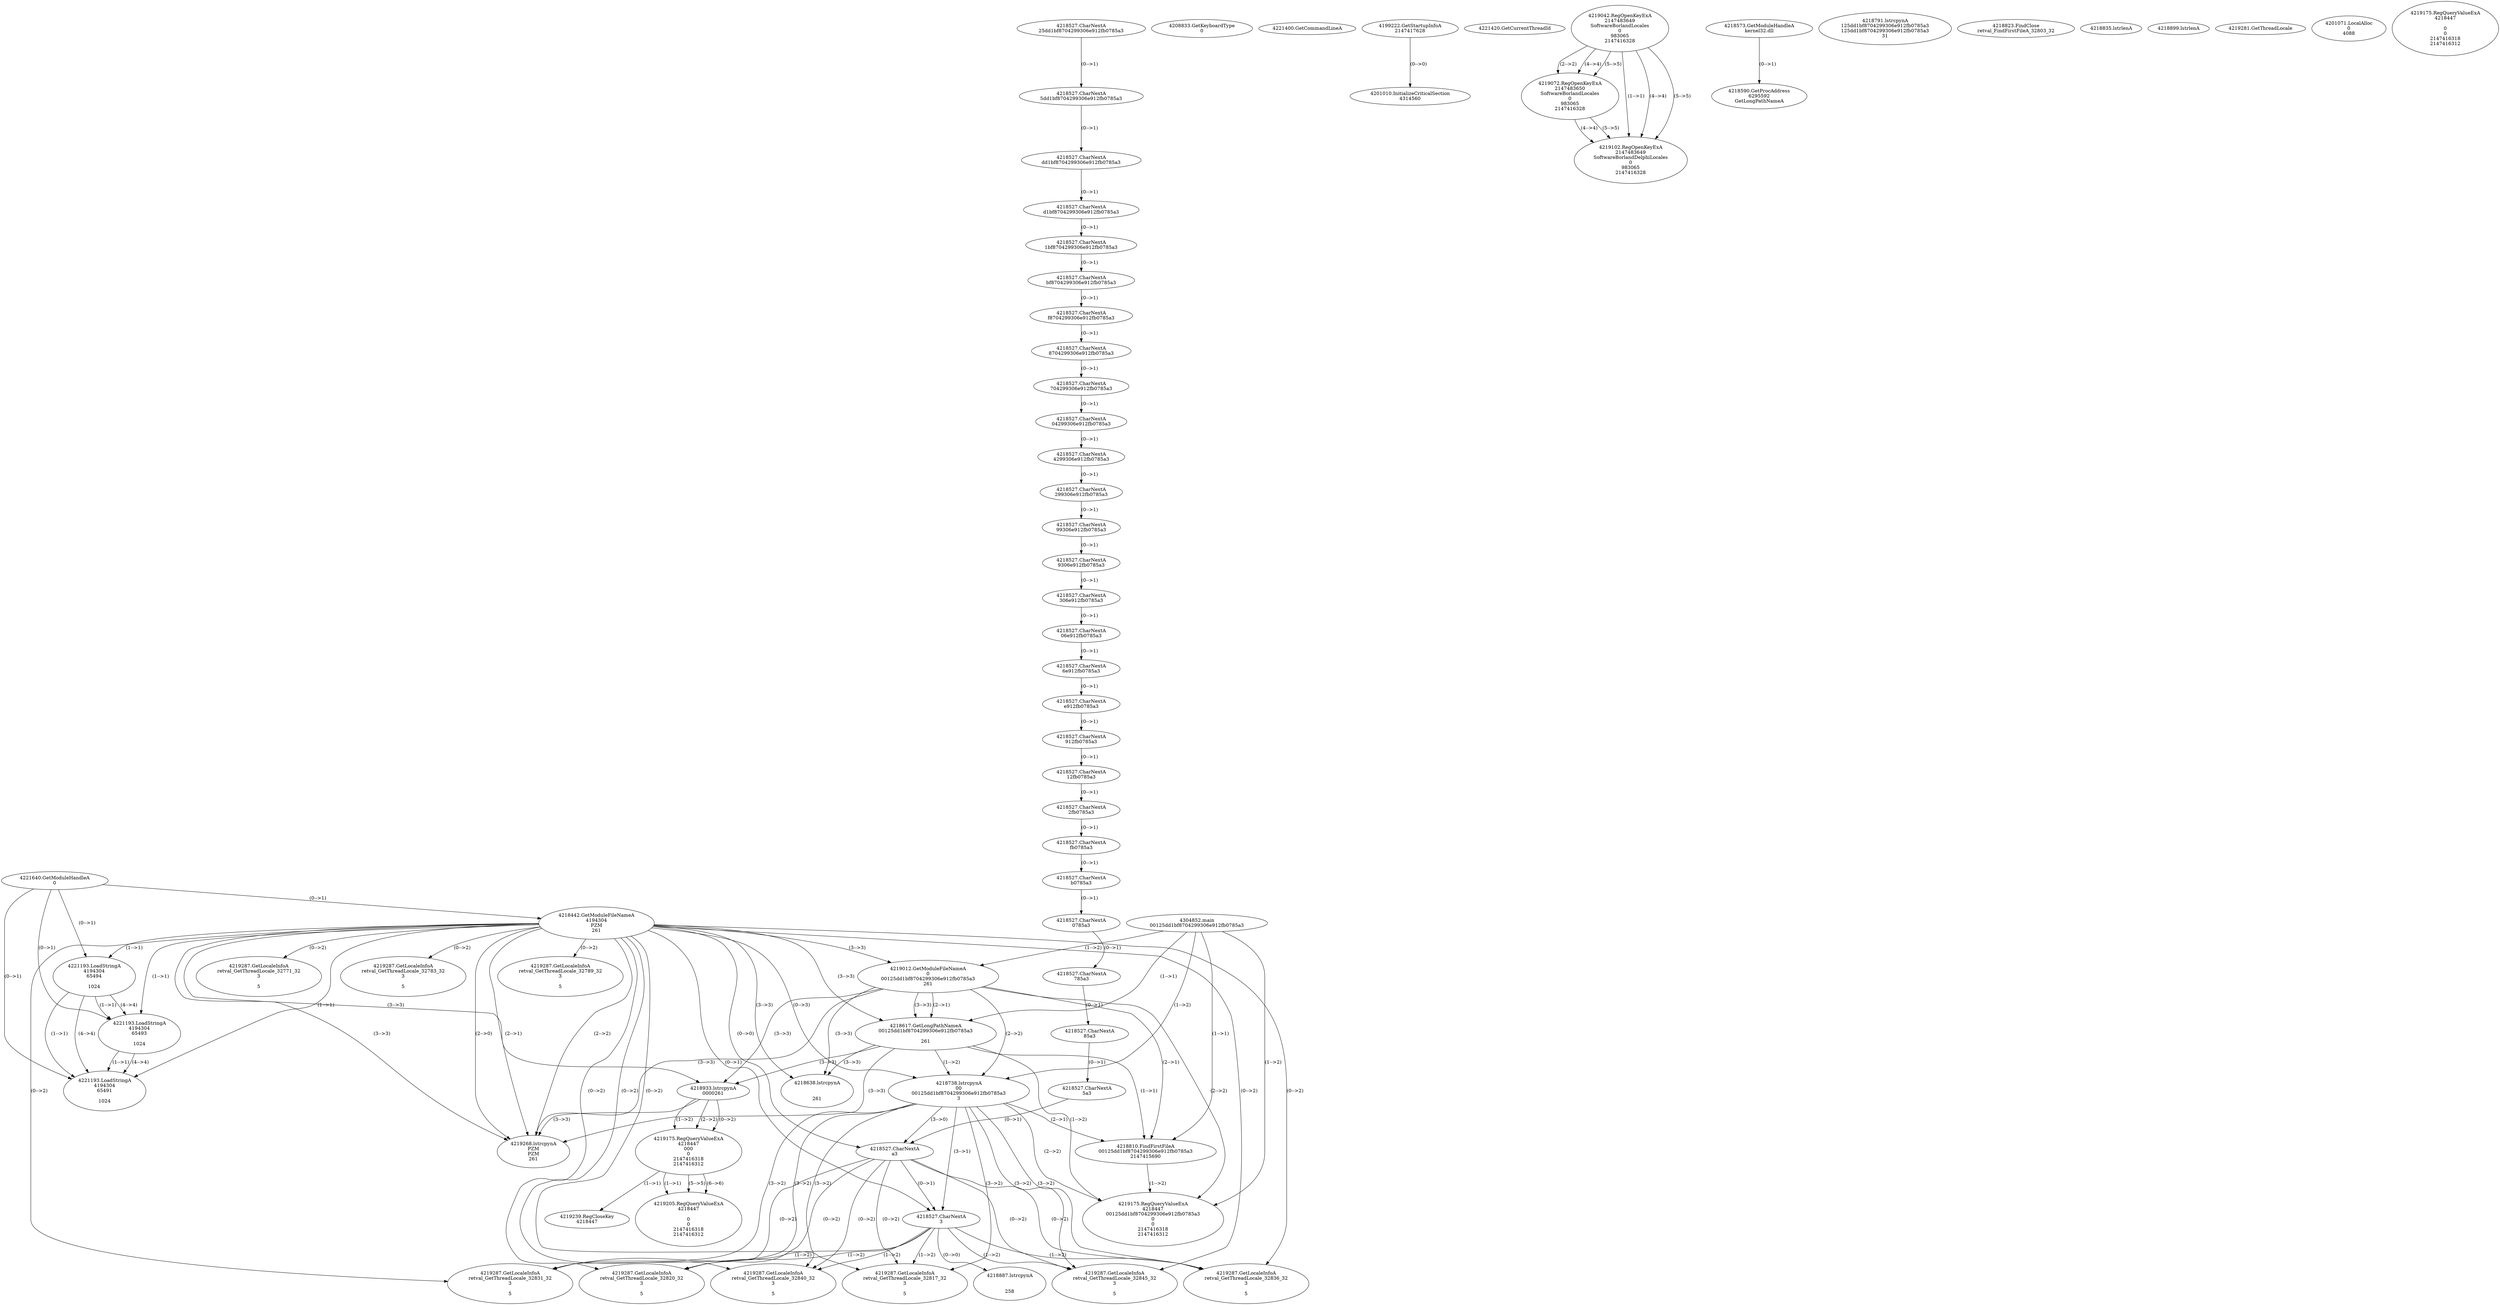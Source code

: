 // Global SCDG with merge call
digraph {
	0 [label="4304852.main
00125dd1bf8704299306e912fb0785a3"]
	1 [label="4221640.GetModuleHandleA
0"]
	2 [label="4208833.GetKeyboardType
0"]
	3 [label="4221400.GetCommandLineA
"]
	4 [label="4199222.GetStartupInfoA
2147417628"]
	5 [label="4221420.GetCurrentThreadId
"]
	6 [label="4218442.GetModuleFileNameA
4194304
PZM
261"]
	1 -> 6 [label="(0-->1)"]
	7 [label="4219012.GetModuleFileNameA
0
00125dd1bf8704299306e912fb0785a3
261"]
	0 -> 7 [label="(1-->2)"]
	6 -> 7 [label="(3-->3)"]
	8 [label="4219042.RegOpenKeyExA
2147483649
Software\Borland\Locales
0
983065
2147416328"]
	9 [label="4218573.GetModuleHandleA
kernel32.dll"]
	10 [label="4218590.GetProcAddress
6295592
GetLongPathNameA"]
	9 -> 10 [label="(0-->1)"]
	11 [label="4218617.GetLongPathNameA
00125dd1bf8704299306e912fb0785a3

261"]
	0 -> 11 [label="(1-->1)"]
	7 -> 11 [label="(2-->1)"]
	6 -> 11 [label="(3-->3)"]
	7 -> 11 [label="(3-->3)"]
	12 [label="4218738.lstrcpynA
00
00125dd1bf8704299306e912fb0785a3
3"]
	0 -> 12 [label="(1-->2)"]
	7 -> 12 [label="(2-->2)"]
	11 -> 12 [label="(1-->2)"]
	6 -> 12 [label="(0-->3)"]
	13 [label="4218527.CharNextA
25dd1bf8704299306e912fb0785a3"]
	14 [label="4218527.CharNextA
5dd1bf8704299306e912fb0785a3"]
	13 -> 14 [label="(0-->1)"]
	15 [label="4218527.CharNextA
dd1bf8704299306e912fb0785a3"]
	14 -> 15 [label="(0-->1)"]
	16 [label="4218527.CharNextA
d1bf8704299306e912fb0785a3"]
	15 -> 16 [label="(0-->1)"]
	17 [label="4218527.CharNextA
1bf8704299306e912fb0785a3"]
	16 -> 17 [label="(0-->1)"]
	18 [label="4218527.CharNextA
bf8704299306e912fb0785a3"]
	17 -> 18 [label="(0-->1)"]
	19 [label="4218527.CharNextA
f8704299306e912fb0785a3"]
	18 -> 19 [label="(0-->1)"]
	20 [label="4218527.CharNextA
8704299306e912fb0785a3"]
	19 -> 20 [label="(0-->1)"]
	21 [label="4218527.CharNextA
704299306e912fb0785a3"]
	20 -> 21 [label="(0-->1)"]
	22 [label="4218527.CharNextA
04299306e912fb0785a3"]
	21 -> 22 [label="(0-->1)"]
	23 [label="4218527.CharNextA
4299306e912fb0785a3"]
	22 -> 23 [label="(0-->1)"]
	24 [label="4218527.CharNextA
299306e912fb0785a3"]
	23 -> 24 [label="(0-->1)"]
	25 [label="4218527.CharNextA
99306e912fb0785a3"]
	24 -> 25 [label="(0-->1)"]
	26 [label="4218527.CharNextA
9306e912fb0785a3"]
	25 -> 26 [label="(0-->1)"]
	27 [label="4218527.CharNextA
306e912fb0785a3"]
	26 -> 27 [label="(0-->1)"]
	28 [label="4218527.CharNextA
06e912fb0785a3"]
	27 -> 28 [label="(0-->1)"]
	29 [label="4218527.CharNextA
6e912fb0785a3"]
	28 -> 29 [label="(0-->1)"]
	30 [label="4218527.CharNextA
e912fb0785a3"]
	29 -> 30 [label="(0-->1)"]
	31 [label="4218527.CharNextA
912fb0785a3"]
	30 -> 31 [label="(0-->1)"]
	32 [label="4218527.CharNextA
12fb0785a3"]
	31 -> 32 [label="(0-->1)"]
	33 [label="4218527.CharNextA
2fb0785a3"]
	32 -> 33 [label="(0-->1)"]
	34 [label="4218527.CharNextA
fb0785a3"]
	33 -> 34 [label="(0-->1)"]
	35 [label="4218527.CharNextA
b0785a3"]
	34 -> 35 [label="(0-->1)"]
	36 [label="4218527.CharNextA
0785a3"]
	35 -> 36 [label="(0-->1)"]
	37 [label="4218527.CharNextA
785a3"]
	36 -> 37 [label="(0-->1)"]
	38 [label="4218527.CharNextA
85a3"]
	37 -> 38 [label="(0-->1)"]
	39 [label="4218527.CharNextA
5a3"]
	38 -> 39 [label="(0-->1)"]
	40 [label="4218527.CharNextA
a3"]
	39 -> 40 [label="(0-->1)"]
	6 -> 40 [label="(0-->0)"]
	12 -> 40 [label="(3-->0)"]
	41 [label="4218527.CharNextA
3"]
	6 -> 41 [label="(0-->1)"]
	12 -> 41 [label="(3-->1)"]
	40 -> 41 [label="(0-->1)"]
	42 [label="4218791.lstrcpynA
125dd1bf8704299306e912fb0785a3
125dd1bf8704299306e912fb0785a3
31"]
	43 [label="4218810.FindFirstFileA
00125dd1bf8704299306e912fb0785a3
2147415690"]
	0 -> 43 [label="(1-->1)"]
	7 -> 43 [label="(2-->1)"]
	11 -> 43 [label="(1-->1)"]
	12 -> 43 [label="(2-->1)"]
	44 [label="4218823.FindClose
retval_FindFirstFileA_32803_32"]
	45 [label="4218835.lstrlenA
"]
	46 [label="4218887.lstrcpynA


258"]
	41 -> 46 [label="(0-->0)"]
	47 [label="4218899.lstrlenA
"]
	48 [label="4218933.lstrcpynA
00\
00\
261"]
	6 -> 48 [label="(3-->3)"]
	7 -> 48 [label="(3-->3)"]
	11 -> 48 [label="(3-->3)"]
	49 [label="4219175.RegQueryValueExA
4218447
00\
0
0
2147416318
2147416312"]
	48 -> 49 [label="(1-->2)"]
	48 -> 49 [label="(2-->2)"]
	48 -> 49 [label="(0-->2)"]
	50 [label="4219239.RegCloseKey
4218447"]
	49 -> 50 [label="(1-->1)"]
	51 [label="4219268.lstrcpynA
PZM
PZM
261"]
	6 -> 51 [label="(2-->1)"]
	6 -> 51 [label="(2-->2)"]
	6 -> 51 [label="(3-->3)"]
	7 -> 51 [label="(3-->3)"]
	11 -> 51 [label="(3-->3)"]
	48 -> 51 [label="(3-->3)"]
	6 -> 51 [label="(2-->0)"]
	52 [label="4219281.GetThreadLocale
"]
	53 [label="4219287.GetLocaleInfoA
retval_GetThreadLocale_32817_32
3

5"]
	6 -> 53 [label="(0-->2)"]
	12 -> 53 [label="(3-->2)"]
	40 -> 53 [label="(0-->2)"]
	41 -> 53 [label="(1-->2)"]
	54 [label="4221193.LoadStringA
4194304
65494

1024"]
	1 -> 54 [label="(0-->1)"]
	6 -> 54 [label="(1-->1)"]
	55 [label="4221193.LoadStringA
4194304
65493

1024"]
	1 -> 55 [label="(0-->1)"]
	6 -> 55 [label="(1-->1)"]
	54 -> 55 [label="(1-->1)"]
	54 -> 55 [label="(4-->4)"]
	56 [label="4201010.InitializeCriticalSection
4314560"]
	4 -> 56 [label="(0-->0)"]
	57 [label="4201071.LocalAlloc
0
4088"]
	58 [label="4219205.RegQueryValueExA
4218447

0
0
2147416318
2147416312"]
	49 -> 58 [label="(1-->1)"]
	49 -> 58 [label="(5-->5)"]
	49 -> 58 [label="(6-->6)"]
	59 [label="4219287.GetLocaleInfoA
retval_GetThreadLocale_32831_32
3

5"]
	6 -> 59 [label="(0-->2)"]
	12 -> 59 [label="(3-->2)"]
	40 -> 59 [label="(0-->2)"]
	41 -> 59 [label="(1-->2)"]
	60 [label="4219175.RegQueryValueExA
4218447
00125dd1bf8704299306e912fb0785a3
0
0
2147416318
2147416312"]
	0 -> 60 [label="(1-->2)"]
	7 -> 60 [label="(2-->2)"]
	11 -> 60 [label="(1-->2)"]
	12 -> 60 [label="(2-->2)"]
	43 -> 60 [label="(1-->2)"]
	61 [label="4219287.GetLocaleInfoA
retval_GetThreadLocale_32820_32
3

5"]
	6 -> 61 [label="(0-->2)"]
	12 -> 61 [label="(3-->2)"]
	40 -> 61 [label="(0-->2)"]
	41 -> 61 [label="(1-->2)"]
	62 [label="4219287.GetLocaleInfoA
retval_GetThreadLocale_32840_32
3

5"]
	6 -> 62 [label="(0-->2)"]
	12 -> 62 [label="(3-->2)"]
	40 -> 62 [label="(0-->2)"]
	41 -> 62 [label="(1-->2)"]
	63 [label="4219072.RegOpenKeyExA
2147483650
Software\Borland\Locales
0
983065
2147416328"]
	8 -> 63 [label="(2-->2)"]
	8 -> 63 [label="(4-->4)"]
	8 -> 63 [label="(5-->5)"]
	64 [label="4219102.RegOpenKeyExA
2147483649
Software\Borland\Delphi\Locales
0
983065
2147416328"]
	8 -> 64 [label="(1-->1)"]
	8 -> 64 [label="(4-->4)"]
	63 -> 64 [label="(4-->4)"]
	8 -> 64 [label="(5-->5)"]
	63 -> 64 [label="(5-->5)"]
	65 [label="4219287.GetLocaleInfoA
retval_GetThreadLocale_32845_32
3

5"]
	6 -> 65 [label="(0-->2)"]
	12 -> 65 [label="(3-->2)"]
	40 -> 65 [label="(0-->2)"]
	41 -> 65 [label="(1-->2)"]
	66 [label="4219287.GetLocaleInfoA
retval_GetThreadLocale_32771_32
3

5"]
	6 -> 66 [label="(0-->2)"]
	67 [label="4221193.LoadStringA
4194304
65491

1024"]
	1 -> 67 [label="(0-->1)"]
	6 -> 67 [label="(1-->1)"]
	54 -> 67 [label="(1-->1)"]
	55 -> 67 [label="(1-->1)"]
	54 -> 67 [label="(4-->4)"]
	55 -> 67 [label="(4-->4)"]
	68 [label="4218638.lstrcpynA


261"]
	6 -> 68 [label="(3-->3)"]
	7 -> 68 [label="(3-->3)"]
	11 -> 68 [label="(3-->3)"]
	69 [label="4219175.RegQueryValueExA
4218447

0
0
2147416318
2147416312"]
	70 [label="4219287.GetLocaleInfoA
retval_GetThreadLocale_32783_32
3

5"]
	6 -> 70 [label="(0-->2)"]
	71 [label="4219287.GetLocaleInfoA
retval_GetThreadLocale_32836_32
3

5"]
	6 -> 71 [label="(0-->2)"]
	12 -> 71 [label="(3-->2)"]
	40 -> 71 [label="(0-->2)"]
	41 -> 71 [label="(1-->2)"]
	72 [label="4219287.GetLocaleInfoA
retval_GetThreadLocale_32789_32
3

5"]
	6 -> 72 [label="(0-->2)"]
}
